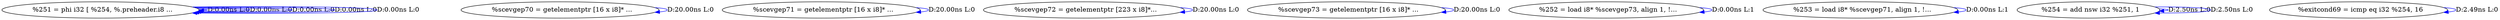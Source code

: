 digraph {
Node0x342c340[label="  %251 = phi i32 [ %254, %.preheader.i8 ..."];
Node0x342c340 -> Node0x342c340[label="D:0.00ns L:0",color=blue];
Node0x342c340 -> Node0x342c340[label="D:0.00ns L:0",color=blue];
Node0x342c340 -> Node0x342c340[label="D:0.00ns L:0",color=blue];
Node0x342c340 -> Node0x342c340[label="D:0.00ns L:0",color=blue];
Node0x342c340 -> Node0x342c340[label="D:0.00ns L:0",color=blue];
Node0x342c420[label="  %scevgep70 = getelementptr [16 x i8]* ..."];
Node0x342c420 -> Node0x342c420[label="D:20.00ns L:0",color=blue];
Node0x342c540[label="  %scevgep71 = getelementptr [16 x i8]* ..."];
Node0x342c540 -> Node0x342c540[label="D:20.00ns L:0",color=blue];
Node0x342c620[label="  %scevgep72 = getelementptr [223 x i8]*..."];
Node0x342c620 -> Node0x342c620[label="D:20.00ns L:0",color=blue];
Node0x342c700[label="  %scevgep73 = getelementptr [16 x i8]* ..."];
Node0x342c700 -> Node0x342c700[label="D:20.00ns L:0",color=blue];
Node0x342c8c0[label="  %252 = load i8* %scevgep73, align 1, !..."];
Node0x342c8c0 -> Node0x342c8c0[label="D:0.00ns L:1",color=blue];
Node0x342c9a0[label="  %253 = load i8* %scevgep71, align 1, !..."];
Node0x342c9a0 -> Node0x342c9a0[label="D:0.00ns L:1",color=blue];
Node0x342cb60[label="  %254 = add nsw i32 %251, 1"];
Node0x342cb60 -> Node0x342cb60[label="D:2.50ns L:0",color=blue];
Node0x342cb60 -> Node0x342cb60[label="D:2.50ns L:0",color=blue];
Node0x342ccc0[label="  %exitcond69 = icmp eq i32 %254, 16"];
Node0x342ccc0 -> Node0x342ccc0[label="D:2.49ns L:0",color=blue];
}

